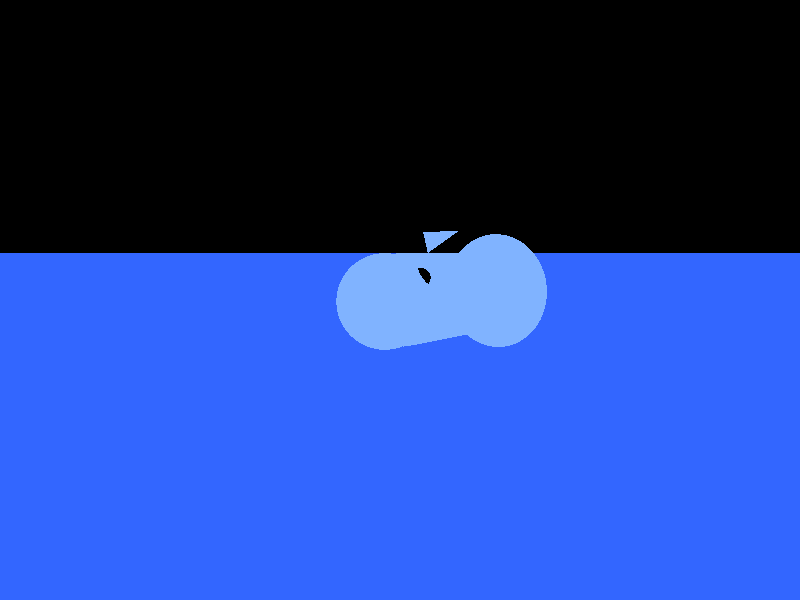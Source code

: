 // Настройки камеры
camera {
  location <8, 2, -10>   // Позиция камеры
  look_at <0, 1, 0>      // Точка, на которую направлена камера
}

// Освещение сцены
light_source {
  <0, 10, -10>           // Позиция источника света
  color rgb <1, 1, 1>    // Цвет света (белый)
}

// Параметры текстуры для отражающего глянца
#declare Fish_Texture = texture {
  pigment { color rgb <0.5, 0.7, 1> }  // Голубоватый цвет тела рыбы
  finish {
    reflection 0.3    // Отражение
    specular 0.8      // Глянец
    ambient 0.2       // Окружающий свет
  }
}

// Тело рыбы (цилиндрическая форма)
cylinder {
  <0, 1, 0>, <0, 1, 3>, 1   // Позиция и размер тела
  texture { Fish_Texture }   // Применяем текстуру
}

// Голова рыбы (сфера для плавного перехода)
sphere {
  <0, 1, -0.5>, 1  // Голова (меньший радиус для естественного перехода)
  texture { Fish_Texture }
}

// Хвост рыбы (веерообразный, как конус)
cone {
  <0, 1, 3>, 0.1,    // Начальная точка (сужающаяся)
  <0, 1, 4>, 1.5     // Конечная точка (широкая часть)
  texture { Fish_Texture }
}

// Глаза рыбы (сферы)
sphere {
  <0.7, 1.5, -0.2>, 0.2  // Позиция правого глаза
  texture {
    pigment { color rgb <0, 0, 0> }  // Черный цвет глаз
  }
}

sphere {
  <-0.7, 1.5, -0.2>, 0.2  // Позиция левого глаза
  texture {
    pigment { color rgb <0, 0, 0> }
  }
}

// Верхний плавник (простой треугольник)
// Исправлено положение для прикрепления к телу рыбы
triangle {
  <0, 2, 1>, <0.5, 2.5, 1.5>, <-0.5, 2.5, 1.5>
  texture { Fish_Texture }
}

// Боковые плавники (простые треугольники)
triangle {
  <1, 1, 1>, <1.5, 1.5, 1.5>, <1.5, 0.5, 1.5>
  texture { Fish_Texture }
}

triangle {
  <-1, 1, 1>, <-1.5, 1.5, 1.5>, <-1.5, 0.5, 1.5>
  texture { Fish_Texture }
}

// Плоскость воды
plane {
  y, -2
  texture {
    pigment { color rgb <0.2, 0.4, 1> }  // Цвет воды
    finish {
      reflection 0.5    // Отражение на поверхности воды
    }
  }
}
